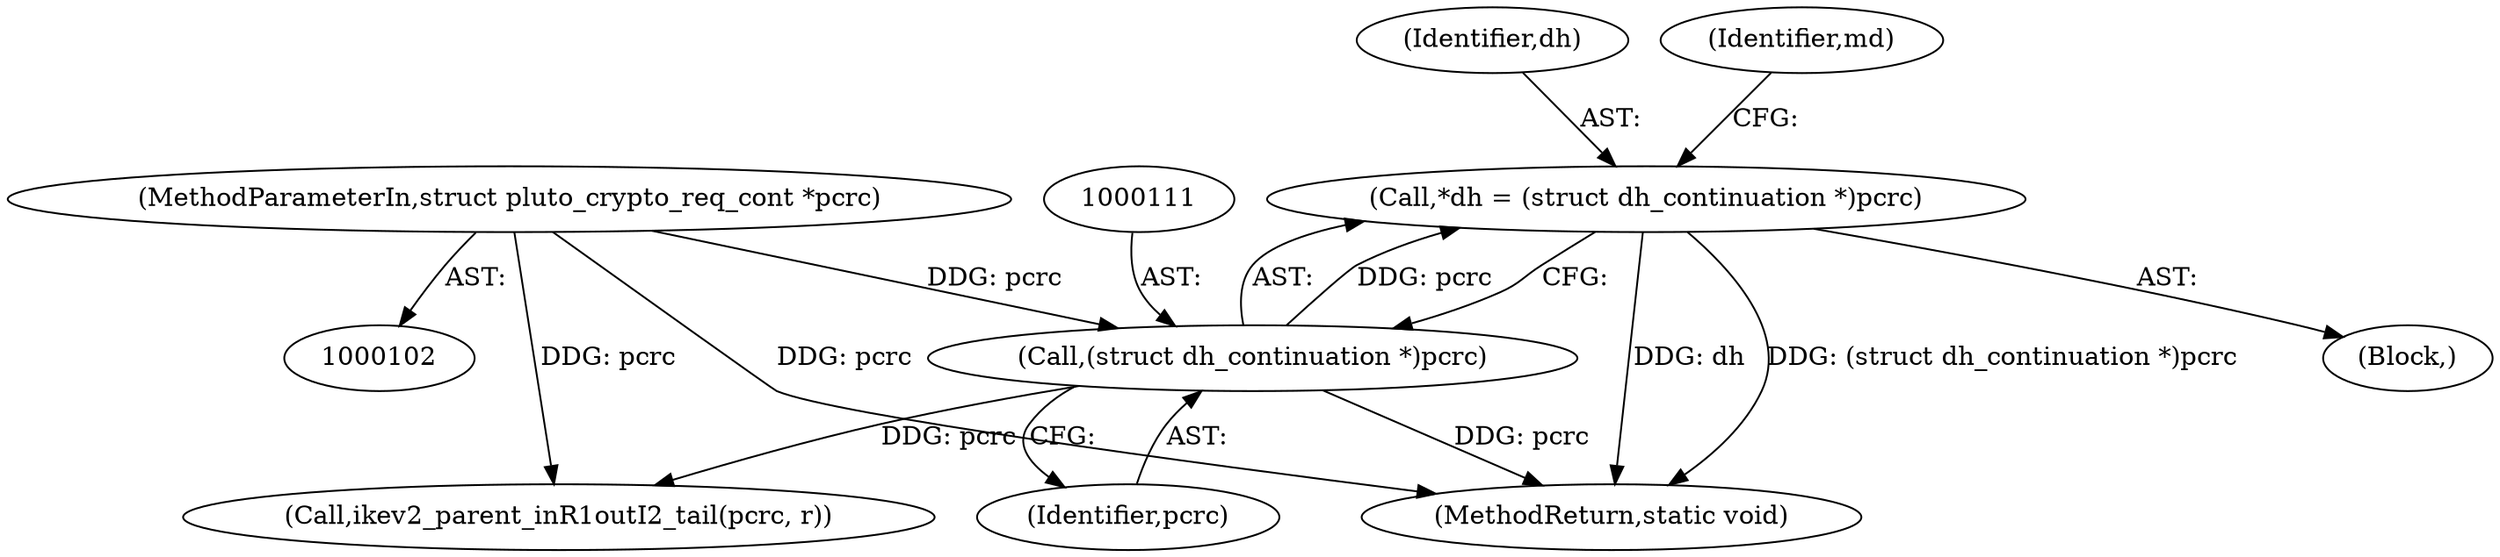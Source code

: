 digraph "0_libreswan_2899351224fe2940aec37d7656e1e392c0fe07f0_1@pointer" {
"1000108" [label="(Call,*dh = (struct dh_continuation *)pcrc)"];
"1000110" [label="(Call,(struct dh_continuation *)pcrc)"];
"1000103" [label="(MethodParameterIn,struct pluto_crypto_req_cont *pcrc)"];
"1000109" [label="(Identifier,dh)"];
"1000108" [label="(Call,*dh = (struct dh_continuation *)pcrc)"];
"1000204" [label="(MethodReturn,static void)"];
"1000106" [label="(Block,)"];
"1000110" [label="(Call,(struct dh_continuation *)pcrc)"];
"1000112" [label="(Identifier,pcrc)"];
"1000103" [label="(MethodParameterIn,struct pluto_crypto_req_cont *pcrc)"];
"1000115" [label="(Identifier,md)"];
"1000179" [label="(Call,ikev2_parent_inR1outI2_tail(pcrc, r))"];
"1000108" -> "1000106"  [label="AST: "];
"1000108" -> "1000110"  [label="CFG: "];
"1000109" -> "1000108"  [label="AST: "];
"1000110" -> "1000108"  [label="AST: "];
"1000115" -> "1000108"  [label="CFG: "];
"1000108" -> "1000204"  [label="DDG: (struct dh_continuation *)pcrc"];
"1000108" -> "1000204"  [label="DDG: dh"];
"1000110" -> "1000108"  [label="DDG: pcrc"];
"1000110" -> "1000112"  [label="CFG: "];
"1000111" -> "1000110"  [label="AST: "];
"1000112" -> "1000110"  [label="AST: "];
"1000110" -> "1000204"  [label="DDG: pcrc"];
"1000103" -> "1000110"  [label="DDG: pcrc"];
"1000110" -> "1000179"  [label="DDG: pcrc"];
"1000103" -> "1000102"  [label="AST: "];
"1000103" -> "1000204"  [label="DDG: pcrc"];
"1000103" -> "1000179"  [label="DDG: pcrc"];
}
